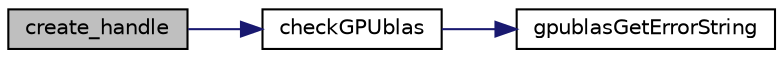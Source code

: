digraph "create_handle"
{
 // LATEX_PDF_SIZE
  edge [fontname="Helvetica",fontsize="10",labelfontname="Helvetica",labelfontsize="10"];
  node [fontname="Helvetica",fontsize="10",shape=record];
  rankdir="LR";
  Node1 [label="create_handle",height=0.2,width=0.4,color="black", fillcolor="grey75", style="filled", fontcolor="black",tooltip=" "];
  Node1 -> Node2 [color="midnightblue",fontsize="10",style="solid",fontname="Helvetica"];
  Node2 [label="checkGPUblas",height=0.2,width=0.4,color="black", fillcolor="white", style="filled",URL="$gpu__api__utils_8c.html#a152107c32fa786aba1b06bcb7ed7dd2c",tooltip=" "];
  Node2 -> Node3 [color="midnightblue",fontsize="10",style="solid",fontname="Helvetica"];
  Node3 [label="gpublasGetErrorString",height=0.2,width=0.4,color="black", fillcolor="white", style="filled",URL="$gpu__api__utils_8c.html#a4fcdf2aa0f3a9203d6f403cc9bc6fe4c",tooltip=" "];
}
